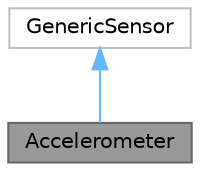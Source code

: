 digraph "Accelerometer"
{
 // LATEX_PDF_SIZE
  bgcolor="transparent";
  edge [fontname=Helvetica,fontsize=10,labelfontname=Helvetica,labelfontsize=10];
  node [fontname=Helvetica,fontsize=10,shape=box,height=0.2,width=0.4];
  Node1 [label="Accelerometer",height=0.2,width=0.4,color="gray40", fillcolor="grey60", style="filled", fontcolor="black",tooltip="Generic Accelerometer."];
  Node2 -> Node1 [dir="back",color="steelblue1",style="solid"];
  Node2 [label="GenericSensor",height=0.2,width=0.4,color="grey75", fillcolor="white", style="filled",URL="$classGenericSensor.html",tooltip=" "];
}

